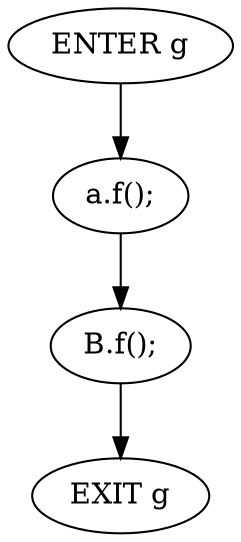 digraph G {
  0 [ label="ENTER g" ];
  1 [ label="EXIT g" ];
  2 [ label="a.f();" ];
  3 [ label="B.f();" ];
  0 -> 2;
  2 -> 3;
  3 -> 1;
}
